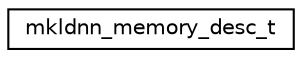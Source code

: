 digraph "Graphical Class Hierarchy"
{
  edge [fontname="Helvetica",fontsize="10",labelfontname="Helvetica",labelfontsize="10"];
  node [fontname="Helvetica",fontsize="10",shape=record];
  rankdir="LR";
  Node1 [label="mkldnn_memory_desc_t",height=0.2,width=0.4,color="black", fillcolor="white", style="filled",URL="$structmkldnn__memory__desc__t.html"];
}
